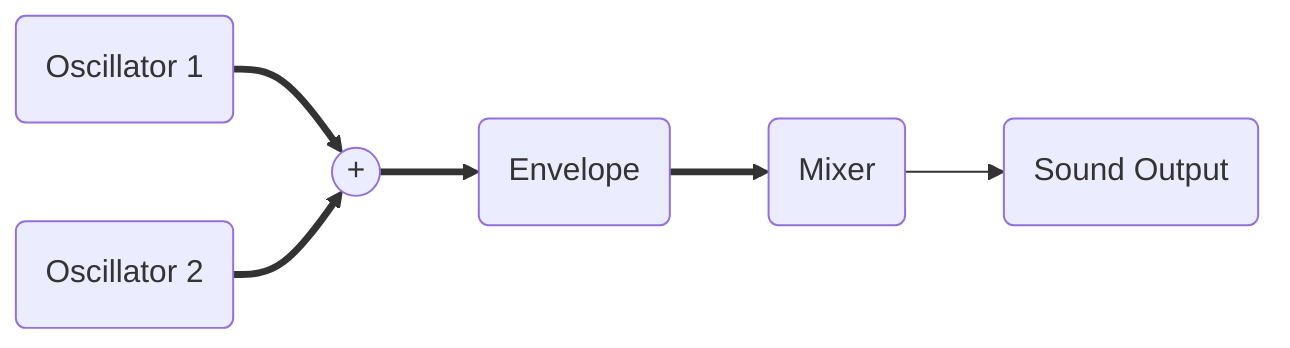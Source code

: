 graph LR
    osc1(Oscillator 1)
    osc2(Oscillator 2)
    oscMix((+))
    env(Envelope)
    mix(Mixer)
    out(Sound Output)
    osc1 ==> oscMix
    osc2 ==> oscMix
    oscMix ==> env
    env ==> mix
    mix --> out